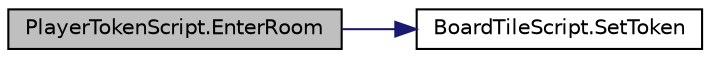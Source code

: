 digraph "PlayerTokenScript.EnterRoom"
{
 // LATEX_PDF_SIZE
  edge [fontname="Helvetica",fontsize="10",labelfontname="Helvetica",labelfontsize="10"];
  node [fontname="Helvetica",fontsize="10",shape=record];
  rankdir="LR";
  Node1 [label="PlayerTokenScript.EnterRoom",height=0.2,width=0.4,color="black", fillcolor="grey75", style="filled", fontcolor="black",tooltip=" "];
  Node1 -> Node2 [color="midnightblue",fontsize="10",style="solid"];
  Node2 [label="BoardTileScript.SetToken",height=0.2,width=0.4,color="black", fillcolor="white", style="filled",URL="$class_board_tile_script.html#a6257d1f00b3732f6d61a4d98b445890c",tooltip="setting the player token that is currently on this tile"];
}
